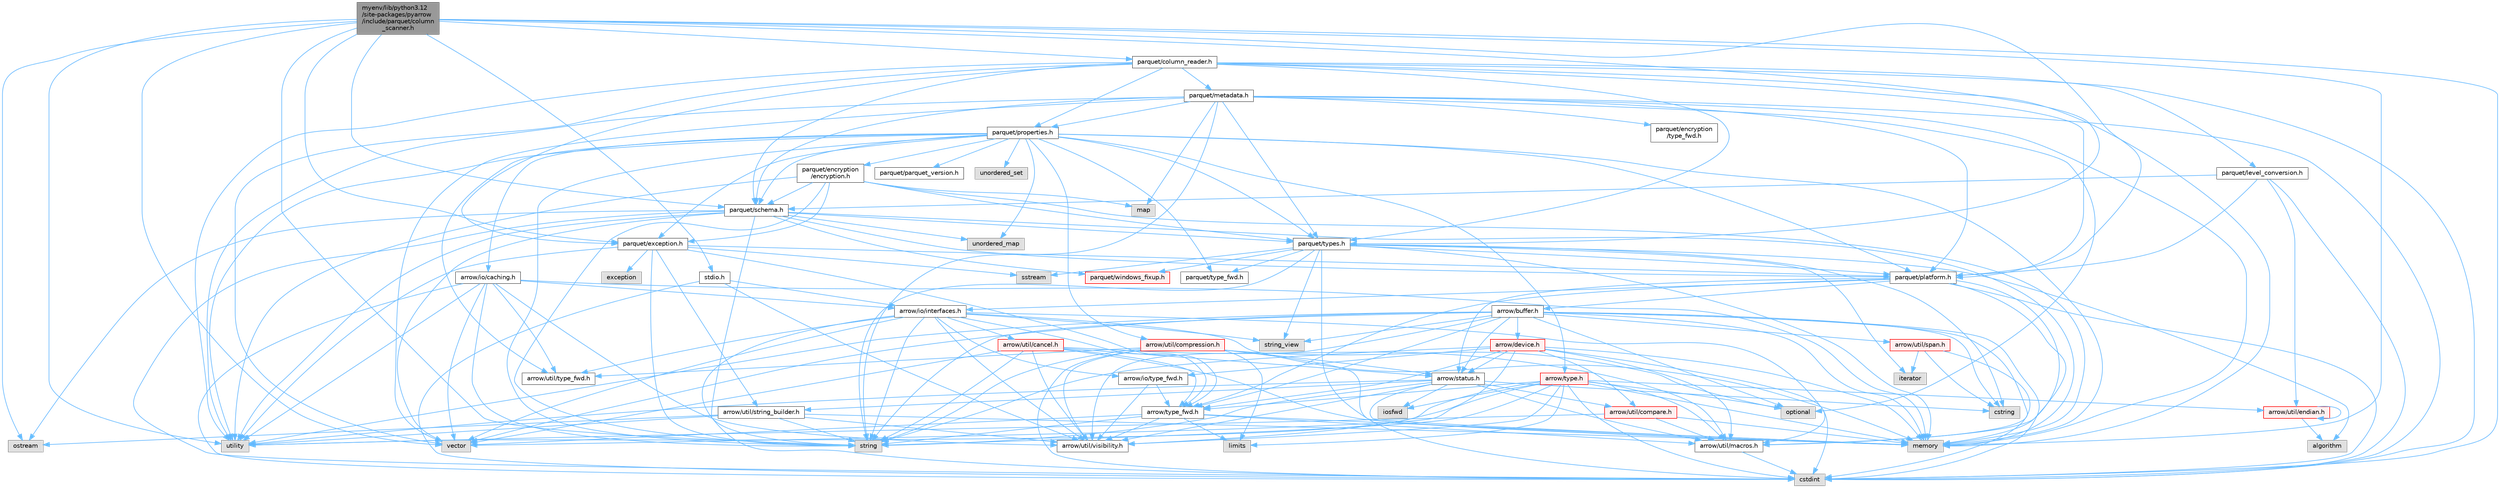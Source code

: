 digraph "myenv/lib/python3.12/site-packages/pyarrow/include/parquet/column_scanner.h"
{
 // LATEX_PDF_SIZE
  bgcolor="transparent";
  edge [fontname=Helvetica,fontsize=10,labelfontname=Helvetica,labelfontsize=10];
  node [fontname=Helvetica,fontsize=10,shape=box,height=0.2,width=0.4];
  Node1 [id="Node000001",label="myenv/lib/python3.12\l/site-packages/pyarrow\l/include/parquet/column\l_scanner.h",height=0.2,width=0.4,color="gray40", fillcolor="grey60", style="filled", fontcolor="black",tooltip=" "];
  Node1 -> Node2 [id="edge1_Node000001_Node000002",color="steelblue1",style="solid",tooltip=" "];
  Node2 [id="Node000002",label="stdio.h",height=0.2,width=0.4,color="grey40", fillcolor="white", style="filled",URL="$stdio_8h.html",tooltip=" "];
  Node2 -> Node3 [id="edge2_Node000002_Node000003",color="steelblue1",style="solid",tooltip=" "];
  Node3 [id="Node000003",label="cstdint",height=0.2,width=0.4,color="grey60", fillcolor="#E0E0E0", style="filled",tooltip=" "];
  Node2 -> Node4 [id="edge3_Node000002_Node000004",color="steelblue1",style="solid",tooltip=" "];
  Node4 [id="Node000004",label="arrow/io/interfaces.h",height=0.2,width=0.4,color="grey40", fillcolor="white", style="filled",URL="$interfaces_8h.html",tooltip=" "];
  Node4 -> Node3 [id="edge4_Node000004_Node000003",color="steelblue1",style="solid",tooltip=" "];
  Node4 -> Node5 [id="edge5_Node000004_Node000005",color="steelblue1",style="solid",tooltip=" "];
  Node5 [id="Node000005",label="memory",height=0.2,width=0.4,color="grey60", fillcolor="#E0E0E0", style="filled",tooltip=" "];
  Node4 -> Node6 [id="edge6_Node000004_Node000006",color="steelblue1",style="solid",tooltip=" "];
  Node6 [id="Node000006",label="string",height=0.2,width=0.4,color="grey60", fillcolor="#E0E0E0", style="filled",tooltip=" "];
  Node4 -> Node7 [id="edge7_Node000004_Node000007",color="steelblue1",style="solid",tooltip=" "];
  Node7 [id="Node000007",label="string_view",height=0.2,width=0.4,color="grey60", fillcolor="#E0E0E0", style="filled",tooltip=" "];
  Node4 -> Node8 [id="edge8_Node000004_Node000008",color="steelblue1",style="solid",tooltip=" "];
  Node8 [id="Node000008",label="vector",height=0.2,width=0.4,color="grey60", fillcolor="#E0E0E0", style="filled",tooltip=" "];
  Node4 -> Node9 [id="edge9_Node000004_Node000009",color="steelblue1",style="solid",tooltip=" "];
  Node9 [id="Node000009",label="arrow/io/type_fwd.h",height=0.2,width=0.4,color="grey40", fillcolor="white", style="filled",URL="$arrow_2io_2type__fwd_8h.html",tooltip=" "];
  Node9 -> Node10 [id="edge10_Node000009_Node000010",color="steelblue1",style="solid",tooltip=" "];
  Node10 [id="Node000010",label="arrow/type_fwd.h",height=0.2,width=0.4,color="grey40", fillcolor="white", style="filled",URL="$arrow_2type__fwd_8h.html",tooltip=" "];
  Node10 -> Node11 [id="edge11_Node000010_Node000011",color="steelblue1",style="solid",tooltip=" "];
  Node11 [id="Node000011",label="limits",height=0.2,width=0.4,color="grey60", fillcolor="#E0E0E0", style="filled",tooltip=" "];
  Node10 -> Node5 [id="edge12_Node000010_Node000005",color="steelblue1",style="solid",tooltip=" "];
  Node10 -> Node6 [id="edge13_Node000010_Node000006",color="steelblue1",style="solid",tooltip=" "];
  Node10 -> Node8 [id="edge14_Node000010_Node000008",color="steelblue1",style="solid",tooltip=" "];
  Node10 -> Node12 [id="edge15_Node000010_Node000012",color="steelblue1",style="solid",tooltip=" "];
  Node12 [id="Node000012",label="arrow/util/macros.h",height=0.2,width=0.4,color="grey40", fillcolor="white", style="filled",URL="$macros_8h.html",tooltip=" "];
  Node12 -> Node3 [id="edge16_Node000012_Node000003",color="steelblue1",style="solid",tooltip=" "];
  Node10 -> Node13 [id="edge17_Node000010_Node000013",color="steelblue1",style="solid",tooltip=" "];
  Node13 [id="Node000013",label="arrow/util/visibility.h",height=0.2,width=0.4,color="grey40", fillcolor="white", style="filled",URL="$include_2arrow_2util_2visibility_8h.html",tooltip=" "];
  Node9 -> Node13 [id="edge18_Node000009_Node000013",color="steelblue1",style="solid",tooltip=" "];
  Node4 -> Node10 [id="edge19_Node000004_Node000010",color="steelblue1",style="solid",tooltip=" "];
  Node4 -> Node14 [id="edge20_Node000004_Node000014",color="steelblue1",style="solid",tooltip=" "];
  Node14 [id="Node000014",label="arrow/util/cancel.h",height=0.2,width=0.4,color="red", fillcolor="#FFF0F0", style="filled",URL="$cancel_8h.html",tooltip=" "];
  Node14 -> Node5 [id="edge21_Node000014_Node000005",color="steelblue1",style="solid",tooltip=" "];
  Node14 -> Node6 [id="edge22_Node000014_Node000006",color="steelblue1",style="solid",tooltip=" "];
  Node14 -> Node8 [id="edge23_Node000014_Node000008",color="steelblue1",style="solid",tooltip=" "];
  Node14 -> Node16 [id="edge24_Node000014_Node000016",color="steelblue1",style="solid",tooltip=" "];
  Node16 [id="Node000016",label="arrow/status.h",height=0.2,width=0.4,color="grey40", fillcolor="white", style="filled",URL="$status_8h.html",tooltip=" "];
  Node16 -> Node17 [id="edge25_Node000016_Node000017",color="steelblue1",style="solid",tooltip=" "];
  Node17 [id="Node000017",label="cstring",height=0.2,width=0.4,color="grey60", fillcolor="#E0E0E0", style="filled",tooltip=" "];
  Node16 -> Node18 [id="edge26_Node000016_Node000018",color="steelblue1",style="solid",tooltip=" "];
  Node18 [id="Node000018",label="iosfwd",height=0.2,width=0.4,color="grey60", fillcolor="#E0E0E0", style="filled",tooltip=" "];
  Node16 -> Node5 [id="edge27_Node000016_Node000005",color="steelblue1",style="solid",tooltip=" "];
  Node16 -> Node6 [id="edge28_Node000016_Node000006",color="steelblue1",style="solid",tooltip=" "];
  Node16 -> Node19 [id="edge29_Node000016_Node000019",color="steelblue1",style="solid",tooltip=" "];
  Node19 [id="Node000019",label="utility",height=0.2,width=0.4,color="grey60", fillcolor="#E0E0E0", style="filled",tooltip=" "];
  Node16 -> Node20 [id="edge30_Node000016_Node000020",color="steelblue1",style="solid",tooltip=" "];
  Node20 [id="Node000020",label="arrow/util/compare.h",height=0.2,width=0.4,color="red", fillcolor="#FFF0F0", style="filled",URL="$util_2compare_8h.html",tooltip=" "];
  Node20 -> Node5 [id="edge31_Node000020_Node000005",color="steelblue1",style="solid",tooltip=" "];
  Node20 -> Node19 [id="edge32_Node000020_Node000019",color="steelblue1",style="solid",tooltip=" "];
  Node20 -> Node12 [id="edge33_Node000020_Node000012",color="steelblue1",style="solid",tooltip=" "];
  Node16 -> Node12 [id="edge34_Node000016_Node000012",color="steelblue1",style="solid",tooltip=" "];
  Node16 -> Node22 [id="edge35_Node000016_Node000022",color="steelblue1",style="solid",tooltip=" "];
  Node22 [id="Node000022",label="arrow/util/string_builder.h",height=0.2,width=0.4,color="grey40", fillcolor="white", style="filled",URL="$string__builder_8h.html",tooltip=" "];
  Node22 -> Node5 [id="edge36_Node000022_Node000005",color="steelblue1",style="solid",tooltip=" "];
  Node22 -> Node23 [id="edge37_Node000022_Node000023",color="steelblue1",style="solid",tooltip=" "];
  Node23 [id="Node000023",label="ostream",height=0.2,width=0.4,color="grey60", fillcolor="#E0E0E0", style="filled",tooltip=" "];
  Node22 -> Node6 [id="edge38_Node000022_Node000006",color="steelblue1",style="solid",tooltip=" "];
  Node22 -> Node19 [id="edge39_Node000022_Node000019",color="steelblue1",style="solid",tooltip=" "];
  Node22 -> Node13 [id="edge40_Node000022_Node000013",color="steelblue1",style="solid",tooltip=" "];
  Node16 -> Node13 [id="edge41_Node000016_Node000013",color="steelblue1",style="solid",tooltip=" "];
  Node14 -> Node10 [id="edge42_Node000014_Node000010",color="steelblue1",style="solid",tooltip=" "];
  Node14 -> Node12 [id="edge43_Node000014_Node000012",color="steelblue1",style="solid",tooltip=" "];
  Node14 -> Node13 [id="edge44_Node000014_Node000013",color="steelblue1",style="solid",tooltip=" "];
  Node4 -> Node12 [id="edge45_Node000004_Node000012",color="steelblue1",style="solid",tooltip=" "];
  Node4 -> Node24 [id="edge46_Node000004_Node000024",color="steelblue1",style="solid",tooltip=" "];
  Node24 [id="Node000024",label="arrow/util/type_fwd.h",height=0.2,width=0.4,color="grey40", fillcolor="white", style="filled",URL="$arrow_2util_2type__fwd_8h.html",tooltip=" "];
  Node4 -> Node13 [id="edge47_Node000004_Node000013",color="steelblue1",style="solid",tooltip=" "];
  Node2 -> Node13 [id="edge48_Node000002_Node000013",color="steelblue1",style="solid",tooltip=" "];
  Node1 -> Node3 [id="edge49_Node000001_Node000003",color="steelblue1",style="solid",tooltip=" "];
  Node1 -> Node5 [id="edge50_Node000001_Node000005",color="steelblue1",style="solid",tooltip=" "];
  Node1 -> Node23 [id="edge51_Node000001_Node000023",color="steelblue1",style="solid",tooltip=" "];
  Node1 -> Node6 [id="edge52_Node000001_Node000006",color="steelblue1",style="solid",tooltip=" "];
  Node1 -> Node19 [id="edge53_Node000001_Node000019",color="steelblue1",style="solid",tooltip=" "];
  Node1 -> Node8 [id="edge54_Node000001_Node000008",color="steelblue1",style="solid",tooltip=" "];
  Node1 -> Node25 [id="edge55_Node000001_Node000025",color="steelblue1",style="solid",tooltip=" "];
  Node25 [id="Node000025",label="parquet/column_reader.h",height=0.2,width=0.4,color="grey40", fillcolor="white", style="filled",URL="$column__reader_8h.html",tooltip=" "];
  Node25 -> Node3 [id="edge56_Node000025_Node000003",color="steelblue1",style="solid",tooltip=" "];
  Node25 -> Node5 [id="edge57_Node000025_Node000005",color="steelblue1",style="solid",tooltip=" "];
  Node25 -> Node19 [id="edge58_Node000025_Node000019",color="steelblue1",style="solid",tooltip=" "];
  Node25 -> Node8 [id="edge59_Node000025_Node000008",color="steelblue1",style="solid",tooltip=" "];
  Node25 -> Node26 [id="edge60_Node000025_Node000026",color="steelblue1",style="solid",tooltip=" "];
  Node26 [id="Node000026",label="parquet/exception.h",height=0.2,width=0.4,color="grey40", fillcolor="white", style="filled",URL="$exception_8h.html",tooltip=" "];
  Node26 -> Node27 [id="edge61_Node000026_Node000027",color="steelblue1",style="solid",tooltip=" "];
  Node27 [id="Node000027",label="exception",height=0.2,width=0.4,color="grey60", fillcolor="#E0E0E0", style="filled",tooltip=" "];
  Node26 -> Node28 [id="edge62_Node000026_Node000028",color="steelblue1",style="solid",tooltip=" "];
  Node28 [id="Node000028",label="sstream",height=0.2,width=0.4,color="grey60", fillcolor="#E0E0E0", style="filled",tooltip=" "];
  Node26 -> Node6 [id="edge63_Node000026_Node000006",color="steelblue1",style="solid",tooltip=" "];
  Node26 -> Node19 [id="edge64_Node000026_Node000019",color="steelblue1",style="solid",tooltip=" "];
  Node26 -> Node10 [id="edge65_Node000026_Node000010",color="steelblue1",style="solid",tooltip=" "];
  Node26 -> Node22 [id="edge66_Node000026_Node000022",color="steelblue1",style="solid",tooltip=" "];
  Node26 -> Node29 [id="edge67_Node000026_Node000029",color="steelblue1",style="solid",tooltip=" "];
  Node29 [id="Node000029",label="parquet/platform.h",height=0.2,width=0.4,color="grey40", fillcolor="white", style="filled",URL="$include_2parquet_2platform_8h.html",tooltip=" "];
  Node29 -> Node3 [id="edge68_Node000029_Node000003",color="steelblue1",style="solid",tooltip=" "];
  Node29 -> Node5 [id="edge69_Node000029_Node000005",color="steelblue1",style="solid",tooltip=" "];
  Node29 -> Node30 [id="edge70_Node000029_Node000030",color="steelblue1",style="solid",tooltip=" "];
  Node30 [id="Node000030",label="arrow/buffer.h",height=0.2,width=0.4,color="grey40", fillcolor="white", style="filled",URL="$buffer_8h.html",tooltip=" "];
  Node30 -> Node3 [id="edge71_Node000030_Node000003",color="steelblue1",style="solid",tooltip=" "];
  Node30 -> Node17 [id="edge72_Node000030_Node000017",color="steelblue1",style="solid",tooltip=" "];
  Node30 -> Node5 [id="edge73_Node000030_Node000005",color="steelblue1",style="solid",tooltip=" "];
  Node30 -> Node31 [id="edge74_Node000030_Node000031",color="steelblue1",style="solid",tooltip=" "];
  Node31 [id="Node000031",label="optional",height=0.2,width=0.4,color="grey60", fillcolor="#E0E0E0", style="filled",tooltip=" "];
  Node30 -> Node6 [id="edge75_Node000030_Node000006",color="steelblue1",style="solid",tooltip=" "];
  Node30 -> Node7 [id="edge76_Node000030_Node000007",color="steelblue1",style="solid",tooltip=" "];
  Node30 -> Node19 [id="edge77_Node000030_Node000019",color="steelblue1",style="solid",tooltip=" "];
  Node30 -> Node8 [id="edge78_Node000030_Node000008",color="steelblue1",style="solid",tooltip=" "];
  Node30 -> Node32 [id="edge79_Node000030_Node000032",color="steelblue1",style="solid",tooltip=" "];
  Node32 [id="Node000032",label="arrow/device.h",height=0.2,width=0.4,color="red", fillcolor="#FFF0F0", style="filled",URL="$device_8h.html",tooltip=" "];
  Node32 -> Node3 [id="edge80_Node000032_Node000003",color="steelblue1",style="solid",tooltip=" "];
  Node32 -> Node5 [id="edge81_Node000032_Node000005",color="steelblue1",style="solid",tooltip=" "];
  Node32 -> Node6 [id="edge82_Node000032_Node000006",color="steelblue1",style="solid",tooltip=" "];
  Node32 -> Node9 [id="edge83_Node000032_Node000009",color="steelblue1",style="solid",tooltip=" "];
  Node32 -> Node16 [id="edge84_Node000032_Node000016",color="steelblue1",style="solid",tooltip=" "];
  Node32 -> Node10 [id="edge85_Node000032_Node000010",color="steelblue1",style="solid",tooltip=" "];
  Node32 -> Node20 [id="edge86_Node000032_Node000020",color="steelblue1",style="solid",tooltip=" "];
  Node32 -> Node12 [id="edge87_Node000032_Node000012",color="steelblue1",style="solid",tooltip=" "];
  Node32 -> Node13 [id="edge88_Node000032_Node000013",color="steelblue1",style="solid",tooltip=" "];
  Node30 -> Node16 [id="edge89_Node000030_Node000016",color="steelblue1",style="solid",tooltip=" "];
  Node30 -> Node10 [id="edge90_Node000030_Node000010",color="steelblue1",style="solid",tooltip=" "];
  Node30 -> Node12 [id="edge91_Node000030_Node000012",color="steelblue1",style="solid",tooltip=" "];
  Node30 -> Node38 [id="edge92_Node000030_Node000038",color="steelblue1",style="solid",tooltip=" "];
  Node38 [id="Node000038",label="arrow/util/span.h",height=0.2,width=0.4,color="red", fillcolor="#FFF0F0", style="filled",URL="$span_8h.html",tooltip=" "];
  Node38 -> Node3 [id="edge93_Node000038_Node000003",color="steelblue1",style="solid",tooltip=" "];
  Node38 -> Node17 [id="edge94_Node000038_Node000017",color="steelblue1",style="solid",tooltip=" "];
  Node38 -> Node39 [id="edge95_Node000038_Node000039",color="steelblue1",style="solid",tooltip=" "];
  Node39 [id="Node000039",label="iterator",height=0.2,width=0.4,color="grey60", fillcolor="#E0E0E0", style="filled",tooltip=" "];
  Node30 -> Node13 [id="edge96_Node000030_Node000013",color="steelblue1",style="solid",tooltip=" "];
  Node29 -> Node4 [id="edge97_Node000029_Node000004",color="steelblue1",style="solid",tooltip=" "];
  Node29 -> Node16 [id="edge98_Node000029_Node000016",color="steelblue1",style="solid",tooltip=" "];
  Node29 -> Node10 [id="edge99_Node000029_Node000010",color="steelblue1",style="solid",tooltip=" "];
  Node29 -> Node12 [id="edge100_Node000029_Node000012",color="steelblue1",style="solid",tooltip=" "];
  Node25 -> Node40 [id="edge101_Node000025_Node000040",color="steelblue1",style="solid",tooltip=" "];
  Node40 [id="Node000040",label="parquet/level_conversion.h",height=0.2,width=0.4,color="grey40", fillcolor="white", style="filled",URL="$level__conversion_8h.html",tooltip=" "];
  Node40 -> Node3 [id="edge102_Node000040_Node000003",color="steelblue1",style="solid",tooltip=" "];
  Node40 -> Node41 [id="edge103_Node000040_Node000041",color="steelblue1",style="solid",tooltip=" "];
  Node41 [id="Node000041",label="arrow/util/endian.h",height=0.2,width=0.4,color="red", fillcolor="#FFF0F0", style="filled",URL="$endian_8h.html",tooltip=" "];
  Node41 -> Node41 [id="edge104_Node000041_Node000041",color="steelblue1",style="solid",tooltip=" "];
  Node41 -> Node42 [id="edge105_Node000041_Node000042",color="steelblue1",style="solid",tooltip=" "];
  Node42 [id="Node000042",label="algorithm",height=0.2,width=0.4,color="grey60", fillcolor="#E0E0E0", style="filled",tooltip=" "];
  Node40 -> Node29 [id="edge106_Node000040_Node000029",color="steelblue1",style="solid",tooltip=" "];
  Node40 -> Node46 [id="edge107_Node000040_Node000046",color="steelblue1",style="solid",tooltip=" "];
  Node46 [id="Node000046",label="parquet/schema.h",height=0.2,width=0.4,color="grey40", fillcolor="white", style="filled",URL="$schema_8h.html",tooltip=" "];
  Node46 -> Node3 [id="edge108_Node000046_Node000003",color="steelblue1",style="solid",tooltip=" "];
  Node46 -> Node5 [id="edge109_Node000046_Node000005",color="steelblue1",style="solid",tooltip=" "];
  Node46 -> Node23 [id="edge110_Node000046_Node000023",color="steelblue1",style="solid",tooltip=" "];
  Node46 -> Node6 [id="edge111_Node000046_Node000006",color="steelblue1",style="solid",tooltip=" "];
  Node46 -> Node47 [id="edge112_Node000046_Node000047",color="steelblue1",style="solid",tooltip=" "];
  Node47 [id="Node000047",label="unordered_map",height=0.2,width=0.4,color="grey60", fillcolor="#E0E0E0", style="filled",tooltip=" "];
  Node46 -> Node19 [id="edge113_Node000046_Node000019",color="steelblue1",style="solid",tooltip=" "];
  Node46 -> Node8 [id="edge114_Node000046_Node000008",color="steelblue1",style="solid",tooltip=" "];
  Node46 -> Node29 [id="edge115_Node000046_Node000029",color="steelblue1",style="solid",tooltip=" "];
  Node46 -> Node48 [id="edge116_Node000046_Node000048",color="steelblue1",style="solid",tooltip=" "];
  Node48 [id="Node000048",label="parquet/types.h",height=0.2,width=0.4,color="grey40", fillcolor="white", style="filled",URL="$parquet_2types_8h.html",tooltip=" "];
  Node48 -> Node42 [id="edge117_Node000048_Node000042",color="steelblue1",style="solid",tooltip=" "];
  Node48 -> Node3 [id="edge118_Node000048_Node000003",color="steelblue1",style="solid",tooltip=" "];
  Node48 -> Node17 [id="edge119_Node000048_Node000017",color="steelblue1",style="solid",tooltip=" "];
  Node48 -> Node39 [id="edge120_Node000048_Node000039",color="steelblue1",style="solid",tooltip=" "];
  Node48 -> Node5 [id="edge121_Node000048_Node000005",color="steelblue1",style="solid",tooltip=" "];
  Node48 -> Node28 [id="edge122_Node000048_Node000028",color="steelblue1",style="solid",tooltip=" "];
  Node48 -> Node6 [id="edge123_Node000048_Node000006",color="steelblue1",style="solid",tooltip=" "];
  Node48 -> Node7 [id="edge124_Node000048_Node000007",color="steelblue1",style="solid",tooltip=" "];
  Node48 -> Node29 [id="edge125_Node000048_Node000029",color="steelblue1",style="solid",tooltip=" "];
  Node48 -> Node49 [id="edge126_Node000048_Node000049",color="steelblue1",style="solid",tooltip=" "];
  Node49 [id="Node000049",label="parquet/type_fwd.h",height=0.2,width=0.4,color="grey40", fillcolor="white", style="filled",URL="$parquet_2type__fwd_8h.html",tooltip=" "];
  Node48 -> Node50 [id="edge127_Node000048_Node000050",color="steelblue1",style="solid",tooltip=" "];
  Node50 [id="Node000050",label="parquet/windows_fixup.h",height=0.2,width=0.4,color="red", fillcolor="#FFF0F0", style="filled",URL="$parquet_2windows__fixup_8h.html",tooltip=" "];
  Node46 -> Node50 [id="edge128_Node000046_Node000050",color="steelblue1",style="solid",tooltip=" "];
  Node25 -> Node52 [id="edge129_Node000025_Node000052",color="steelblue1",style="solid",tooltip=" "];
  Node52 [id="Node000052",label="parquet/metadata.h",height=0.2,width=0.4,color="grey40", fillcolor="white", style="filled",URL="$metadata_8h.html",tooltip=" "];
  Node52 -> Node3 [id="edge130_Node000052_Node000003",color="steelblue1",style="solid",tooltip=" "];
  Node52 -> Node53 [id="edge131_Node000052_Node000053",color="steelblue1",style="solid",tooltip=" "];
  Node53 [id="Node000053",label="map",height=0.2,width=0.4,color="grey60", fillcolor="#E0E0E0", style="filled",tooltip=" "];
  Node52 -> Node5 [id="edge132_Node000052_Node000005",color="steelblue1",style="solid",tooltip=" "];
  Node52 -> Node31 [id="edge133_Node000052_Node000031",color="steelblue1",style="solid",tooltip=" "];
  Node52 -> Node6 [id="edge134_Node000052_Node000006",color="steelblue1",style="solid",tooltip=" "];
  Node52 -> Node19 [id="edge135_Node000052_Node000019",color="steelblue1",style="solid",tooltip=" "];
  Node52 -> Node8 [id="edge136_Node000052_Node000008",color="steelblue1",style="solid",tooltip=" "];
  Node52 -> Node54 [id="edge137_Node000052_Node000054",color="steelblue1",style="solid",tooltip=" "];
  Node54 [id="Node000054",label="parquet/encryption\l/type_fwd.h",height=0.2,width=0.4,color="grey40", fillcolor="white", style="filled",URL="$parquet_2encryption_2type__fwd_8h.html",tooltip=" "];
  Node52 -> Node29 [id="edge138_Node000052_Node000029",color="steelblue1",style="solid",tooltip=" "];
  Node52 -> Node55 [id="edge139_Node000052_Node000055",color="steelblue1",style="solid",tooltip=" "];
  Node55 [id="Node000055",label="parquet/properties.h",height=0.2,width=0.4,color="grey40", fillcolor="white", style="filled",URL="$properties_8h.html",tooltip=" "];
  Node55 -> Node5 [id="edge140_Node000055_Node000005",color="steelblue1",style="solid",tooltip=" "];
  Node55 -> Node6 [id="edge141_Node000055_Node000006",color="steelblue1",style="solid",tooltip=" "];
  Node55 -> Node47 [id="edge142_Node000055_Node000047",color="steelblue1",style="solid",tooltip=" "];
  Node55 -> Node56 [id="edge143_Node000055_Node000056",color="steelblue1",style="solid",tooltip=" "];
  Node56 [id="Node000056",label="unordered_set",height=0.2,width=0.4,color="grey60", fillcolor="#E0E0E0", style="filled",tooltip=" "];
  Node55 -> Node19 [id="edge144_Node000055_Node000019",color="steelblue1",style="solid",tooltip=" "];
  Node55 -> Node57 [id="edge145_Node000055_Node000057",color="steelblue1",style="solid",tooltip=" "];
  Node57 [id="Node000057",label="arrow/io/caching.h",height=0.2,width=0.4,color="grey40", fillcolor="white", style="filled",URL="$caching_8h.html",tooltip=" "];
  Node57 -> Node3 [id="edge146_Node000057_Node000003",color="steelblue1",style="solid",tooltip=" "];
  Node57 -> Node5 [id="edge147_Node000057_Node000005",color="steelblue1",style="solid",tooltip=" "];
  Node57 -> Node6 [id="edge148_Node000057_Node000006",color="steelblue1",style="solid",tooltip=" "];
  Node57 -> Node19 [id="edge149_Node000057_Node000019",color="steelblue1",style="solid",tooltip=" "];
  Node57 -> Node8 [id="edge150_Node000057_Node000008",color="steelblue1",style="solid",tooltip=" "];
  Node57 -> Node4 [id="edge151_Node000057_Node000004",color="steelblue1",style="solid",tooltip=" "];
  Node57 -> Node24 [id="edge152_Node000057_Node000024",color="steelblue1",style="solid",tooltip=" "];
  Node57 -> Node13 [id="edge153_Node000057_Node000013",color="steelblue1",style="solid",tooltip=" "];
  Node55 -> Node58 [id="edge154_Node000055_Node000058",color="steelblue1",style="solid",tooltip=" "];
  Node58 [id="Node000058",label="arrow/type.h",height=0.2,width=0.4,color="red", fillcolor="#FFF0F0", style="filled",URL="$type_8h.html",tooltip=" "];
  Node58 -> Node3 [id="edge155_Node000058_Node000003",color="steelblue1",style="solid",tooltip=" "];
  Node58 -> Node18 [id="edge156_Node000058_Node000018",color="steelblue1",style="solid",tooltip=" "];
  Node58 -> Node11 [id="edge157_Node000058_Node000011",color="steelblue1",style="solid",tooltip=" "];
  Node58 -> Node5 [id="edge158_Node000058_Node000005",color="steelblue1",style="solid",tooltip=" "];
  Node58 -> Node31 [id="edge159_Node000058_Node000031",color="steelblue1",style="solid",tooltip=" "];
  Node58 -> Node6 [id="edge160_Node000058_Node000006",color="steelblue1",style="solid",tooltip=" "];
  Node58 -> Node19 [id="edge161_Node000058_Node000019",color="steelblue1",style="solid",tooltip=" "];
  Node58 -> Node8 [id="edge162_Node000058_Node000008",color="steelblue1",style="solid",tooltip=" "];
  Node58 -> Node10 [id="edge163_Node000058_Node000010",color="steelblue1",style="solid",tooltip=" "];
  Node58 -> Node41 [id="edge164_Node000058_Node000041",color="steelblue1",style="solid",tooltip=" "];
  Node58 -> Node12 [id="edge165_Node000058_Node000012",color="steelblue1",style="solid",tooltip=" "];
  Node58 -> Node13 [id="edge166_Node000058_Node000013",color="steelblue1",style="solid",tooltip=" "];
  Node55 -> Node64 [id="edge167_Node000055_Node000064",color="steelblue1",style="solid",tooltip=" "];
  Node64 [id="Node000064",label="arrow/util/compression.h",height=0.2,width=0.4,color="red", fillcolor="#FFF0F0", style="filled",URL="$compression_8h.html",tooltip=" "];
  Node64 -> Node3 [id="edge168_Node000064_Node000003",color="steelblue1",style="solid",tooltip=" "];
  Node64 -> Node11 [id="edge169_Node000064_Node000011",color="steelblue1",style="solid",tooltip=" "];
  Node64 -> Node5 [id="edge170_Node000064_Node000005",color="steelblue1",style="solid",tooltip=" "];
  Node64 -> Node31 [id="edge171_Node000064_Node000031",color="steelblue1",style="solid",tooltip=" "];
  Node64 -> Node6 [id="edge172_Node000064_Node000006",color="steelblue1",style="solid",tooltip=" "];
  Node64 -> Node16 [id="edge173_Node000064_Node000016",color="steelblue1",style="solid",tooltip=" "];
  Node64 -> Node24 [id="edge174_Node000064_Node000024",color="steelblue1",style="solid",tooltip=" "];
  Node64 -> Node13 [id="edge175_Node000064_Node000013",color="steelblue1",style="solid",tooltip=" "];
  Node55 -> Node24 [id="edge176_Node000055_Node000024",color="steelblue1",style="solid",tooltip=" "];
  Node55 -> Node65 [id="edge177_Node000055_Node000065",color="steelblue1",style="solid",tooltip=" "];
  Node65 [id="Node000065",label="parquet/encryption\l/encryption.h",height=0.2,width=0.4,color="grey40", fillcolor="white", style="filled",URL="$encryption_8h.html",tooltip=" "];
  Node65 -> Node53 [id="edge178_Node000065_Node000053",color="steelblue1",style="solid",tooltip=" "];
  Node65 -> Node5 [id="edge179_Node000065_Node000005",color="steelblue1",style="solid",tooltip=" "];
  Node65 -> Node6 [id="edge180_Node000065_Node000006",color="steelblue1",style="solid",tooltip=" "];
  Node65 -> Node19 [id="edge181_Node000065_Node000019",color="steelblue1",style="solid",tooltip=" "];
  Node65 -> Node26 [id="edge182_Node000065_Node000026",color="steelblue1",style="solid",tooltip=" "];
  Node65 -> Node46 [id="edge183_Node000065_Node000046",color="steelblue1",style="solid",tooltip=" "];
  Node65 -> Node48 [id="edge184_Node000065_Node000048",color="steelblue1",style="solid",tooltip=" "];
  Node55 -> Node26 [id="edge185_Node000055_Node000026",color="steelblue1",style="solid",tooltip=" "];
  Node55 -> Node66 [id="edge186_Node000055_Node000066",color="steelblue1",style="solid",tooltip=" "];
  Node66 [id="Node000066",label="parquet/parquet_version.h",height=0.2,width=0.4,color="grey40", fillcolor="white", style="filled",URL="$parquet__version_8h.html",tooltip=" "];
  Node55 -> Node29 [id="edge187_Node000055_Node000029",color="steelblue1",style="solid",tooltip=" "];
  Node55 -> Node46 [id="edge188_Node000055_Node000046",color="steelblue1",style="solid",tooltip=" "];
  Node55 -> Node49 [id="edge189_Node000055_Node000049",color="steelblue1",style="solid",tooltip=" "];
  Node55 -> Node48 [id="edge190_Node000055_Node000048",color="steelblue1",style="solid",tooltip=" "];
  Node52 -> Node46 [id="edge191_Node000052_Node000046",color="steelblue1",style="solid",tooltip=" "];
  Node52 -> Node48 [id="edge192_Node000052_Node000048",color="steelblue1",style="solid",tooltip=" "];
  Node25 -> Node29 [id="edge193_Node000025_Node000029",color="steelblue1",style="solid",tooltip=" "];
  Node25 -> Node55 [id="edge194_Node000025_Node000055",color="steelblue1",style="solid",tooltip=" "];
  Node25 -> Node46 [id="edge195_Node000025_Node000046",color="steelblue1",style="solid",tooltip=" "];
  Node25 -> Node48 [id="edge196_Node000025_Node000048",color="steelblue1",style="solid",tooltip=" "];
  Node1 -> Node26 [id="edge197_Node000001_Node000026",color="steelblue1",style="solid",tooltip=" "];
  Node1 -> Node29 [id="edge198_Node000001_Node000029",color="steelblue1",style="solid",tooltip=" "];
  Node1 -> Node46 [id="edge199_Node000001_Node000046",color="steelblue1",style="solid",tooltip=" "];
  Node1 -> Node48 [id="edge200_Node000001_Node000048",color="steelblue1",style="solid",tooltip=" "];
}
